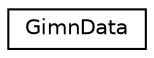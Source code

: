 digraph "Representação gráfica da hiearquia da classe"
{
 // LATEX_PDF_SIZE
  edge [fontname="Helvetica",fontsize="10",labelfontname="Helvetica",labelfontsize="10"];
  node [fontname="Helvetica",fontsize="10",shape=record];
  rankdir="LR";
  Node0 [label="GimnData",height=0.2,width=0.4,color="black", fillcolor="white", style="filled",URL="$classGimnData.html",tooltip=" "];
}
